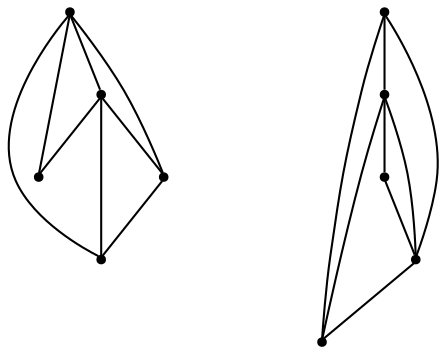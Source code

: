 graph {
  node [shape=point,comment="{\"directed\":false,\"doi\":\"10.1007/978-3-031-49272-3_22\",\"figure\":\"6 (4)\"}"]

  v0 [pos="1464.8250474777312,2135.8392846079155"]
  v1 [pos="1398.1477588017342,2285.8613454869405"]
  v2 [pos="1398.1477588017344,2052.49369523068"]
  v3 [pos="1331.4704701257376,2135.8392846079155"]
  v4 [pos="1398.1477588017344,2202.5157561097044"]
  v5 [pos="1231.4545371117426,2135.8392846079155"]
  v6 [pos="1231.4545371117426,2285.8613454869405"]
  v7 [pos="1164.7772484357458,2052.4936952306794"]
  v8 [pos="1098.099959759749,2135.8392846079155"]
  v9 [pos="1098.099959759749,2285.8613454869405"]

  v0 -- v1 [id="-1",pos="1464.8250474777312,2135.8392846079155 1398.1477588017342,2285.8613454869405 1398.1477588017342,2285.8613454869405 1398.1477588017342,2285.8613454869405"]
  v0 -- v2 [id="-4",pos="1464.8250474777312,2135.8392846079155 1398.1477588017344,2052.49369523068 1398.1477588017344,2052.49369523068 1398.1477588017344,2052.49369523068"]
  v8 -- v7 [id="-7",pos="1098.099959759749,2135.8392846079155 1164.7772484357458,2052.4936952306794 1164.7772484357458,2052.4936952306794 1164.7772484357458,2052.4936952306794"]
  v9 -- v8 [id="-9",pos="1098.099959759749,2285.8613454869405 1098.099959759749,2135.8392846079155 1098.099959759749,2135.8392846079155 1098.099959759749,2135.8392846079155"]
  v9 -- v6 [id="-18",pos="1098.099959759749,2285.8613454869405 1231.4545371117426,2285.8613454869405 1231.4545371117426,2285.8613454869405 1231.4545371117426,2285.8613454869405"]
  v9 -- v5 [id="-21",pos="1098.099959759749,2285.8613454869405 1231.4545371117426,2135.8392846079155 1231.4545371117426,2135.8392846079155 1231.4545371117426,2135.8392846079155"]
  v8 -- v6 [id="-26",pos="1098.099959759749,2135.8392846079155 1231.4545371117426,2285.8613454869405 1231.4545371117426,2285.8613454869405 1231.4545371117426,2285.8613454869405"]
  v8 -- v5 [id="-30",pos="1098.099959759749,2135.8392846079155 1231.4545371117426,2135.8392846079155 1231.4545371117426,2135.8392846079155 1231.4545371117426,2135.8392846079155"]
  v7 -- v5 [id="-46",pos="1164.7772484357458,2052.4936952306794 1231.4545371117426,2135.8392846079155 1231.4545371117426,2135.8392846079155 1231.4545371117426,2135.8392846079155"]
  v5 -- v6 [id="-69",pos="1231.4545371117426,2135.8392846079155 1231.4545371117426,2285.8613454869405 1231.4545371117426,2285.8613454869405 1231.4545371117426,2285.8613454869405"]
  v0 -- v3 [id="-92",pos="1464.8250474777312,2135.8392846079155 1331.4704701257376,2135.8392846079155 1331.4704701257376,2135.8392846079155 1331.4704701257376,2135.8392846079155"]
  v0 -- v4 [id="-94",pos="1464.8250474777312,2135.8392846079155 1398.1477588017344,2202.5157561097044 1398.1477588017344,2202.5157561097044 1398.1477588017344,2202.5157561097044"]
  v3 -- v2 [id="-100",pos="1331.4704701257376,2135.8392846079155 1398.1477588017344,2052.49369523068 1398.1477588017344,2052.49369523068 1398.1477588017344,2052.49369523068"]
  v3 -- v1 [id="-102",pos="1331.4704701257376,2135.8392846079155 1398.1477588017342,2285.8613454869405 1398.1477588017342,2285.8613454869405 1398.1477588017342,2285.8613454869405"]
  v3 -- v4 [id="-112",pos="1331.4704701257376,2135.8392846079155 1398.1477588017344,2202.5157561097044 1398.1477588017344,2202.5157561097044 1398.1477588017344,2202.5157561097044"]
  v4 -- v1 [id="-143",pos="1398.1477588017344,2202.5157561097044 1398.1477588017342,2285.8613454869405 1398.1477588017342,2285.8613454869405 1398.1477588017342,2285.8613454869405"]
}